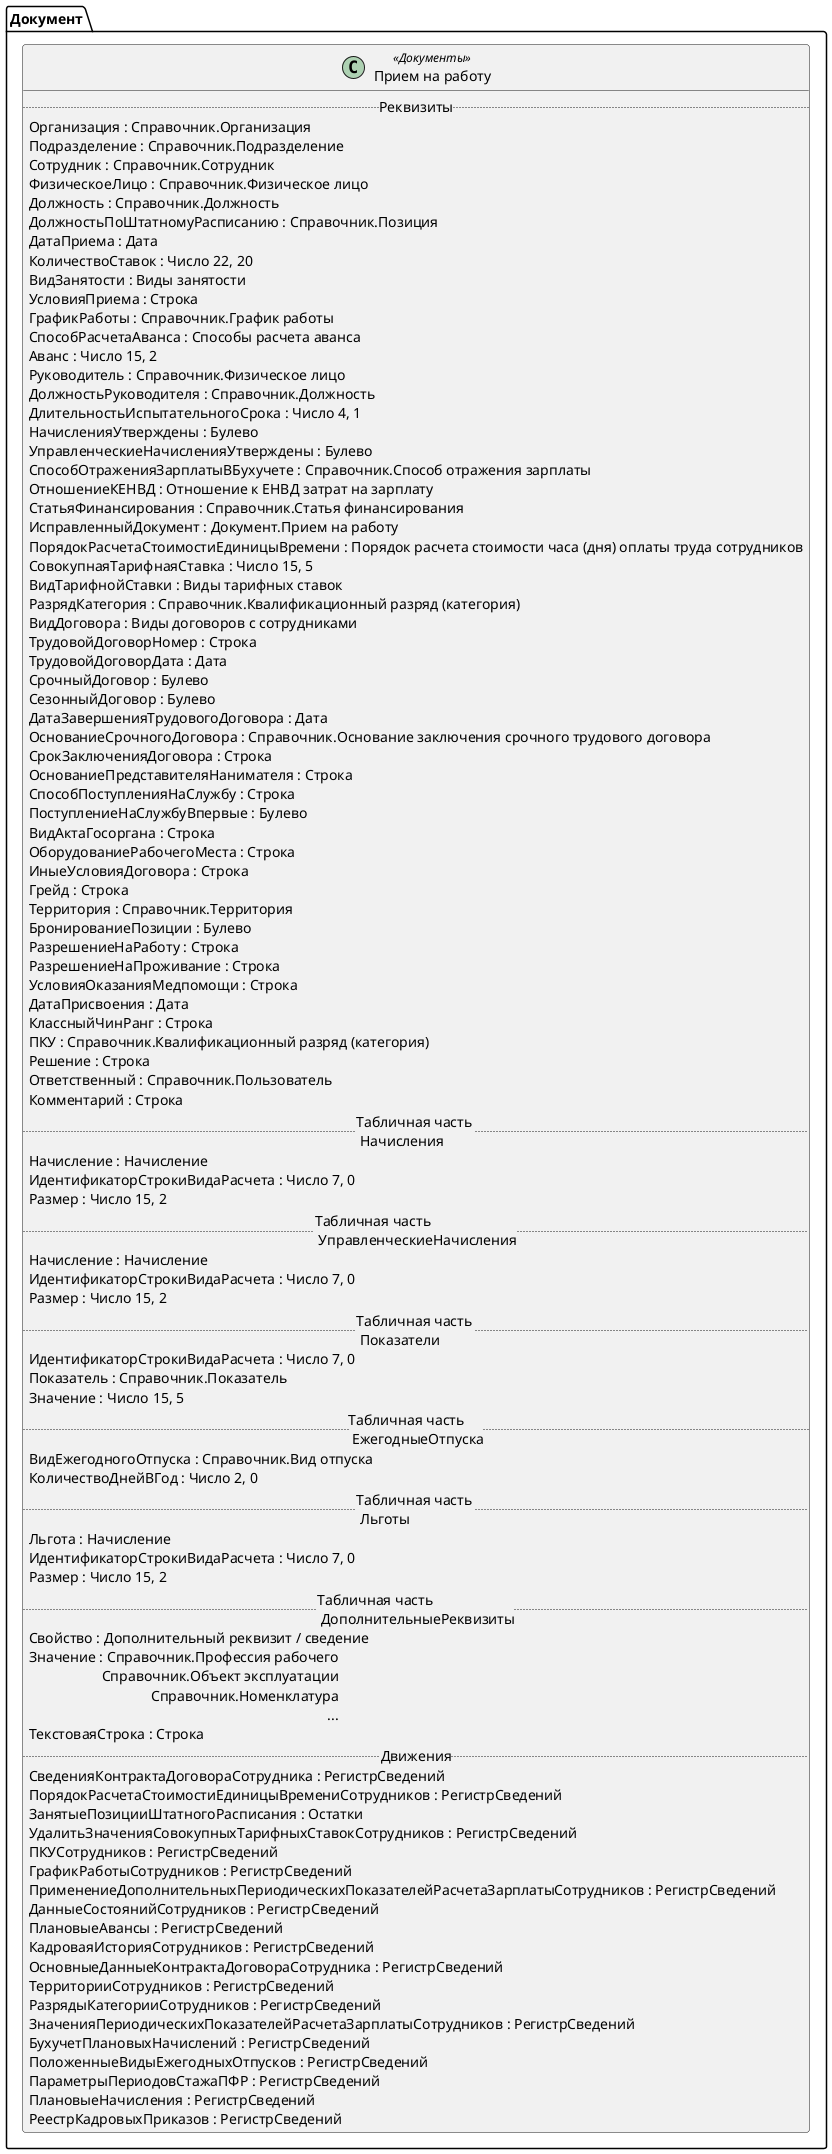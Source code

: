 ﻿@startuml ПриемНаРаботу
'!include templates.wsd
'..\include templates.wsd
class Документ.ПриемНаРаботу as "Прием на работу" <<Документы>>
{
..Реквизиты..
Организация : Справочник.Организация
Подразделение : Справочник.Подразделение
Сотрудник : Справочник.Сотрудник
ФизическоеЛицо : Справочник.Физическое лицо
Должность : Справочник.Должность
ДолжностьПоШтатномуРасписанию : Справочник.Позиция
ДатаПриема : Дата
КоличествоСтавок : Число 22, 20
ВидЗанятости : Виды занятости
УсловияПриема : Строка
ГрафикРаботы : Справочник.График работы
СпособРасчетаАванса : Способы расчета аванса
Аванс : Число 15, 2
Руководитель : Справочник.Физическое лицо
ДолжностьРуководителя : Справочник.Должность
ДлительностьИспытательногоСрока : Число 4, 1
НачисленияУтверждены : Булево
УправленческиеНачисленияУтверждены : Булево
СпособОтраженияЗарплатыВБухучете : Справочник.Способ отражения зарплаты
ОтношениеКЕНВД : Отношение к ЕНВД затрат на зарплату
СтатьяФинансирования : Справочник.Статья финансирования
ИсправленныйДокумент : Документ.Прием на работу
ПорядокРасчетаСтоимостиЕдиницыВремени : Порядок расчета стоимости часа (дня) оплаты труда сотрудников
СовокупнаяТарифнаяСтавка : Число 15, 5
ВидТарифнойСтавки : Виды тарифных ставок
РазрядКатегория : Справочник.Квалификационный разряд (категория)
ВидДоговора : Виды договоров с сотрудниками
ТрудовойДоговорНомер : Строка
ТрудовойДоговорДата : Дата
СрочныйДоговор : Булево
СезонныйДоговор : Булево
ДатаЗавершенияТрудовогоДоговора : Дата
ОснованиеСрочногоДоговора : Справочник.Основание заключения срочного трудового договора
СрокЗаключенияДоговора : Строка
ОснованиеПредставителяНанимателя : Строка
СпособПоступленияНаСлужбу : Строка
ПоступлениеНаСлужбуВпервые : Булево
ВидАктаГосоргана : Строка
ОборудованиеРабочегоМеста : Строка
ИныеУсловияДоговора : Строка
Грейд : Строка
Территория : Справочник.Территория
БронированиеПозиции : Булево
РазрешениеНаРаботу : Строка
РазрешениеНаПроживание : Строка
УсловияОказанияМедпомощи : Строка
ДатаПрисвоения : Дата
КлассныйЧинРанг : Строка
ПКУ : Справочник.Квалификационный разряд (категория)
Решение : Строка
Ответственный : Справочник.Пользователь
Комментарий : Строка
..Табличная часть \n Начисления..
Начисление : Начисление
ИдентификаторСтрокиВидаРасчета : Число 7, 0
Размер : Число 15, 2
..Табличная часть \n УправленческиеНачисления..
Начисление : Начисление
ИдентификаторСтрокиВидаРасчета : Число 7, 0
Размер : Число 15, 2
..Табличная часть \n Показатели..
ИдентификаторСтрокиВидаРасчета : Число 7, 0
Показатель : Справочник.Показатель
Значение : Число 15, 5
..Табличная часть \n ЕжегодныеОтпуска..
ВидЕжегодногоОтпуска : Справочник.Вид отпуска
КоличествоДнейВГод : Число 2, 0
..Табличная часть \n Льготы..
Льгота : Начисление
ИдентификаторСтрокиВидаРасчета : Число 7, 0
Размер : Число 15, 2
..Табличная часть \n ДополнительныеРеквизиты..
Свойство : Дополнительный реквизит / сведение
Значение : Справочник.Профессия рабочего\rСправочник.Объект эксплуатации\rСправочник.Номенклатура\r...
ТекстоваяСтрока : Строка
..Движения..
СведенияКонтрактаДоговораСотрудника : РегистрСведений
ПорядокРасчетаСтоимостиЕдиницыВремениСотрудников : РегистрСведений
ЗанятыеПозицииШтатногоРасписания : Остатки
УдалитьЗначенияСовокупныхТарифныхСтавокСотрудников : РегистрСведений
ПКУСотрудников : РегистрСведений
ГрафикРаботыСотрудников : РегистрСведений
ПрименениеДополнительныхПериодическихПоказателейРасчетаЗарплатыСотрудников : РегистрСведений
ДанныеСостоянийСотрудников : РегистрСведений
ПлановыеАвансы : РегистрСведений
КадроваяИсторияСотрудников : РегистрСведений
ОсновныеДанныеКонтрактаДоговораСотрудника : РегистрСведений
ТерриторииСотрудников : РегистрСведений
РазрядыКатегорииСотрудников : РегистрСведений
ЗначенияПериодическихПоказателейРасчетаЗарплатыСотрудников : РегистрСведений
БухучетПлановыхНачислений : РегистрСведений
ПоложенныеВидыЕжегодныхОтпусков : РегистрСведений
ПараметрыПериодовСтажаПФР : РегистрСведений
ПлановыеНачисления : РегистрСведений
РеестрКадровыхПриказов : РегистрСведений
}
@enduml
